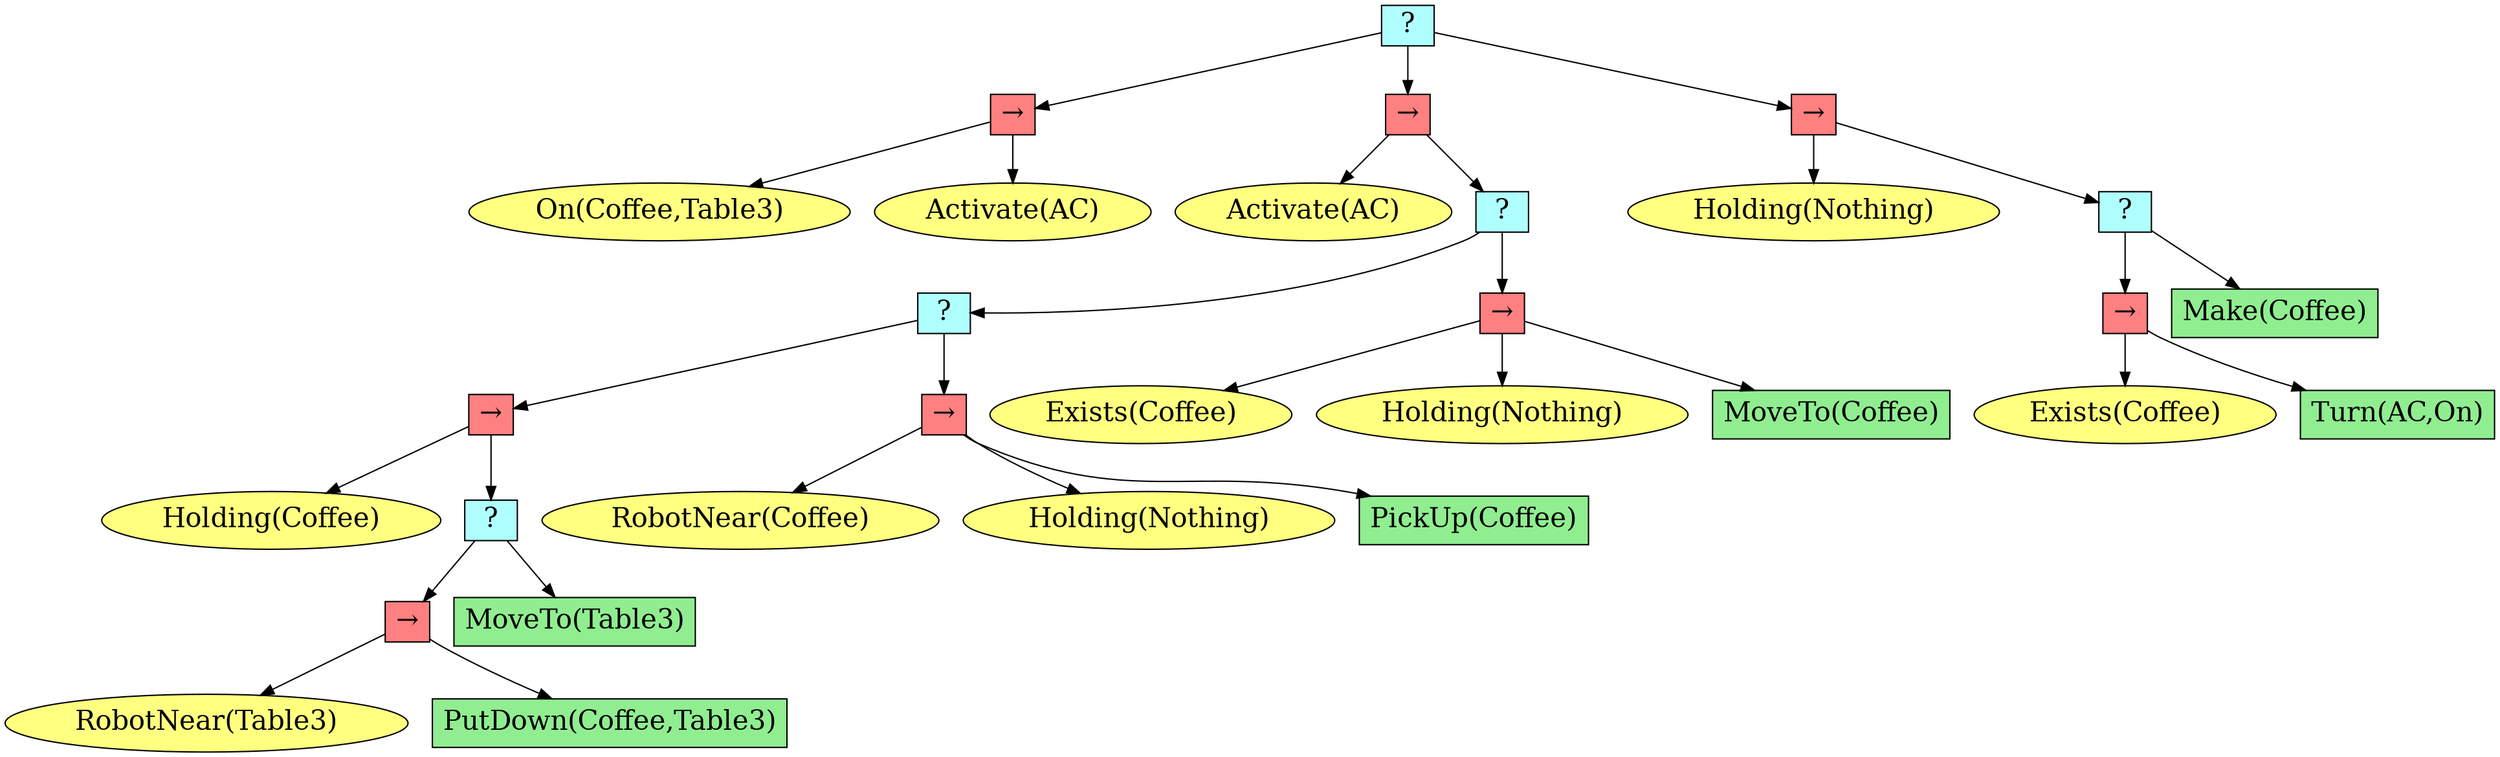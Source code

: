 digraph pastafarianism {
ordering=out;
graph [fontname="times-roman"];
node [fontname="times-roman"];
edge [fontname="times-roman"];
"34a19ca0-0fbe-4056-8a72-8eb3d5da2c02" [fillcolor="#B0FFFF", fontcolor=black, fontsize=20, height=0.01, label=" ? ", shape=box, style=filled, width=0.01];
"323f8d2c-ba91-422e-9818-ec222b9a08a6" [fillcolor="#FF8080", fontcolor=black, fontsize=20, height=0.01, label="&rarr;", shape=box, style=filled, width=0.01];
"34a19ca0-0fbe-4056-8a72-8eb3d5da2c02" -> "323f8d2c-ba91-422e-9818-ec222b9a08a6";
"8bbf36b4-bb47-4442-b671-87a81bb95b92" [fillcolor="#FFFF80", fontcolor=black, fontsize=20, label="On(Coffee,Table3)", shape=ellipse, style=filled];
"323f8d2c-ba91-422e-9818-ec222b9a08a6" -> "8bbf36b4-bb47-4442-b671-87a81bb95b92";
"9d35d95f-66da-4f33-8b60-67a6adf03b60" [fillcolor="#FFFF80", fontcolor=black, fontsize=20, label="Activate(AC)", shape=ellipse, style=filled];
"323f8d2c-ba91-422e-9818-ec222b9a08a6" -> "9d35d95f-66da-4f33-8b60-67a6adf03b60";
"1a3dc1e1-e78c-4251-9063-54b22ab9f140" [fillcolor="#FF8080", fontcolor=black, fontsize=20, height=0.01, label="&rarr;", shape=box, style=filled, width=0.01];
"34a19ca0-0fbe-4056-8a72-8eb3d5da2c02" -> "1a3dc1e1-e78c-4251-9063-54b22ab9f140";
"edda9bb5-5d80-4829-a66f-f4d9244ef62f" [fillcolor="#FFFF80", fontcolor=black, fontsize=20, label="Activate(AC)", shape=ellipse, style=filled];
"1a3dc1e1-e78c-4251-9063-54b22ab9f140" -> "edda9bb5-5d80-4829-a66f-f4d9244ef62f";
"aa7258eb-3653-48ad-be2b-69e1a2fbe213" [fillcolor="#B0FFFF", fontcolor=black, fontsize=20, height=0.01, label=" ? ", shape=box, style=filled, width=0.01];
"1a3dc1e1-e78c-4251-9063-54b22ab9f140" -> "aa7258eb-3653-48ad-be2b-69e1a2fbe213";
"5d1e0cb2-f457-435f-85fc-9e89969491ce" [fillcolor="#B0FFFF", fontcolor=black, fontsize=20, height=0.01, label=" ? ", shape=box, style=filled, width=0.01];
"aa7258eb-3653-48ad-be2b-69e1a2fbe213" -> "5d1e0cb2-f457-435f-85fc-9e89969491ce";
"b5f69b1d-6b72-46a3-8bf5-85674c190009" [fillcolor="#FF8080", fontcolor=black, fontsize=20, height=0.01, label="&rarr;", shape=box, style=filled, width=0.01];
"5d1e0cb2-f457-435f-85fc-9e89969491ce" -> "b5f69b1d-6b72-46a3-8bf5-85674c190009";
"86db094d-9e69-43b7-a8fb-7f1999c71744" [fillcolor="#FFFF80", fontcolor=black, fontsize=20, label="Holding(Coffee)", shape=ellipse, style=filled];
"b5f69b1d-6b72-46a3-8bf5-85674c190009" -> "86db094d-9e69-43b7-a8fb-7f1999c71744";
"1b3acef0-d2be-47e4-b06c-6e99b606c444" [fillcolor="#B0FFFF", fontcolor=black, fontsize=20, height=0.01, label=" ? ", shape=box, style=filled, width=0.01];
"b5f69b1d-6b72-46a3-8bf5-85674c190009" -> "1b3acef0-d2be-47e4-b06c-6e99b606c444";
"6ffb016b-ded9-4034-a2dd-65c7eeb5c558" [fillcolor="#FF8080", fontcolor=black, fontsize=20, height=0.01, label="&rarr;", shape=box, style=filled, width=0.01];
"1b3acef0-d2be-47e4-b06c-6e99b606c444" -> "6ffb016b-ded9-4034-a2dd-65c7eeb5c558";
"4be2b02c-ced7-4646-b9d9-d1869ec94f7c" [fillcolor="#FFFF80", fontcolor=black, fontsize=20, label="RobotNear(Table3)", shape=ellipse, style=filled];
"6ffb016b-ded9-4034-a2dd-65c7eeb5c558" -> "4be2b02c-ced7-4646-b9d9-d1869ec94f7c";
"e3cc0654-b172-42a7-b5f2-cff4e95f9528" [fillcolor=lightgreen, fontcolor=black, fontsize=20, label="PutDown(Coffee,Table3)", shape=box, style=filled];
"6ffb016b-ded9-4034-a2dd-65c7eeb5c558" -> "e3cc0654-b172-42a7-b5f2-cff4e95f9528";
"fb8c9bca-ddc2-4208-bb27-7314755e7140" [fillcolor=lightgreen, fontcolor=black, fontsize=20, label="MoveTo(Table3)", shape=box, style=filled];
"1b3acef0-d2be-47e4-b06c-6e99b606c444" -> "fb8c9bca-ddc2-4208-bb27-7314755e7140";
"17df22b5-ee78-430f-8dbc-316b016a686e" [fillcolor="#FF8080", fontcolor=black, fontsize=20, height=0.01, label="&rarr;", shape=box, style=filled, width=0.01];
"5d1e0cb2-f457-435f-85fc-9e89969491ce" -> "17df22b5-ee78-430f-8dbc-316b016a686e";
"9dadd5dd-30e9-43b6-bf2b-6180028d5480" [fillcolor="#FFFF80", fontcolor=black, fontsize=20, label="RobotNear(Coffee)", shape=ellipse, style=filled];
"17df22b5-ee78-430f-8dbc-316b016a686e" -> "9dadd5dd-30e9-43b6-bf2b-6180028d5480";
"bd805cff-9b04-4d88-a3d2-bd32851e9fa8" [fillcolor="#FFFF80", fontcolor=black, fontsize=20, label="Holding(Nothing)", shape=ellipse, style=filled];
"17df22b5-ee78-430f-8dbc-316b016a686e" -> "bd805cff-9b04-4d88-a3d2-bd32851e9fa8";
"7bfa6184-23b1-4a31-a349-524abd9a012c" [fillcolor=lightgreen, fontcolor=black, fontsize=20, label="PickUp(Coffee)", shape=box, style=filled];
"17df22b5-ee78-430f-8dbc-316b016a686e" -> "7bfa6184-23b1-4a31-a349-524abd9a012c";
"d79c0dc1-1696-4327-9b05-9ecd51a8c976" [fillcolor="#FF8080", fontcolor=black, fontsize=20, height=0.01, label="&rarr;", shape=box, style=filled, width=0.01];
"aa7258eb-3653-48ad-be2b-69e1a2fbe213" -> "d79c0dc1-1696-4327-9b05-9ecd51a8c976";
"92d6b382-08dd-4ddb-9fc5-a12efccc1003" [fillcolor="#FFFF80", fontcolor=black, fontsize=20, label="Exists(Coffee)", shape=ellipse, style=filled];
"d79c0dc1-1696-4327-9b05-9ecd51a8c976" -> "92d6b382-08dd-4ddb-9fc5-a12efccc1003";
"afef8107-e102-4362-9c65-e0eb8311c242" [fillcolor="#FFFF80", fontcolor=black, fontsize=20, label="Holding(Nothing)", shape=ellipse, style=filled];
"d79c0dc1-1696-4327-9b05-9ecd51a8c976" -> "afef8107-e102-4362-9c65-e0eb8311c242";
"6d70cc93-df03-4f5e-becc-886ca9ccbcb9" [fillcolor=lightgreen, fontcolor=black, fontsize=20, label="MoveTo(Coffee)", shape=box, style=filled];
"d79c0dc1-1696-4327-9b05-9ecd51a8c976" -> "6d70cc93-df03-4f5e-becc-886ca9ccbcb9";
"d8de4a3d-ca20-4c08-94e2-fb347f8fdb67" [fillcolor="#FF8080", fontcolor=black, fontsize=20, height=0.01, label="&rarr;", shape=box, style=filled, width=0.01];
"34a19ca0-0fbe-4056-8a72-8eb3d5da2c02" -> "d8de4a3d-ca20-4c08-94e2-fb347f8fdb67";
"028bed04-517d-4768-a334-aa4c28d0a9d1" [fillcolor="#FFFF80", fontcolor=black, fontsize=20, label="Holding(Nothing)", shape=ellipse, style=filled];
"d8de4a3d-ca20-4c08-94e2-fb347f8fdb67" -> "028bed04-517d-4768-a334-aa4c28d0a9d1";
"7eb5156b-bcfc-4950-8501-6dd90644c2ad" [fillcolor="#B0FFFF", fontcolor=black, fontsize=20, height=0.01, label=" ? ", shape=box, style=filled, width=0.01];
"d8de4a3d-ca20-4c08-94e2-fb347f8fdb67" -> "7eb5156b-bcfc-4950-8501-6dd90644c2ad";
"1531c7cf-24f0-42d4-8753-602075b8299e" [fillcolor="#FF8080", fontcolor=black, fontsize=20, height=0.01, label="&rarr;", shape=box, style=filled, width=0.01];
"7eb5156b-bcfc-4950-8501-6dd90644c2ad" -> "1531c7cf-24f0-42d4-8753-602075b8299e";
"1427fb6b-c91b-499c-9e88-f027434db1ea" [fillcolor="#FFFF80", fontcolor=black, fontsize=20, label="Exists(Coffee)", shape=ellipse, style=filled];
"1531c7cf-24f0-42d4-8753-602075b8299e" -> "1427fb6b-c91b-499c-9e88-f027434db1ea";
"c0e01c08-4807-4f36-8d82-79032e21ac60" [fillcolor=lightgreen, fontcolor=black, fontsize=20, label="Turn(AC,On)", shape=box, style=filled];
"1531c7cf-24f0-42d4-8753-602075b8299e" -> "c0e01c08-4807-4f36-8d82-79032e21ac60";
"3e221216-f3c8-4826-8950-cf1ca5cfe518" [fillcolor=lightgreen, fontcolor=black, fontsize=20, label="Make(Coffee)", shape=box, style=filled];
"7eb5156b-bcfc-4950-8501-6dd90644c2ad" -> "3e221216-f3c8-4826-8950-cf1ca5cfe518";
}
